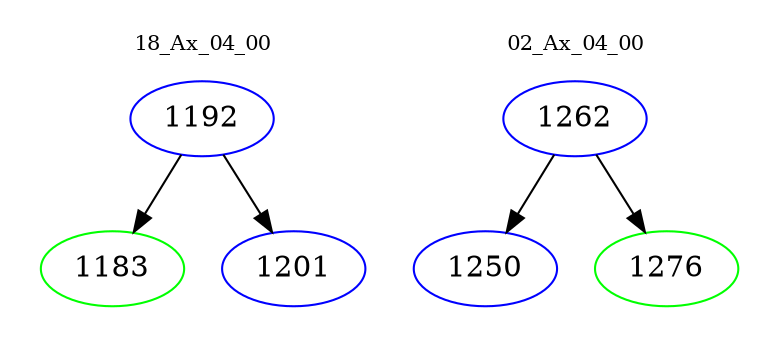 digraph{
subgraph cluster_0 {
color = white
label = "18_Ax_04_00";
fontsize=10;
T0_1192 [label="1192", color="blue"]
T0_1192 -> T0_1183 [color="black"]
T0_1183 [label="1183", color="green"]
T0_1192 -> T0_1201 [color="black"]
T0_1201 [label="1201", color="blue"]
}
subgraph cluster_1 {
color = white
label = "02_Ax_04_00";
fontsize=10;
T1_1262 [label="1262", color="blue"]
T1_1262 -> T1_1250 [color="black"]
T1_1250 [label="1250", color="blue"]
T1_1262 -> T1_1276 [color="black"]
T1_1276 [label="1276", color="green"]
}
}
